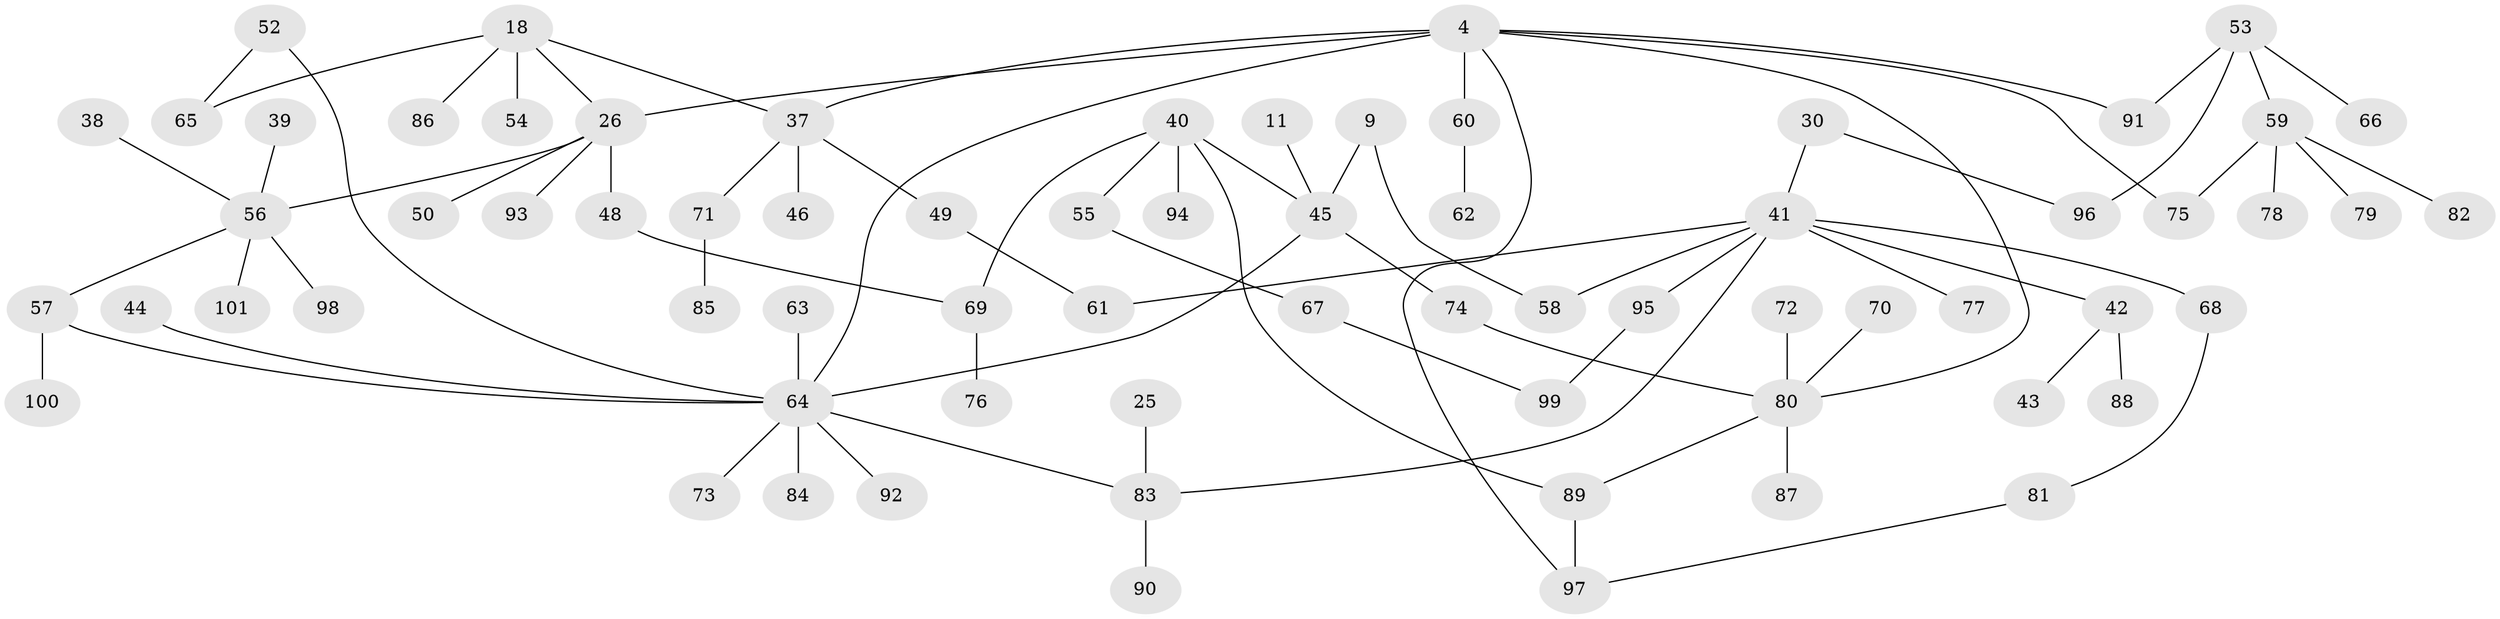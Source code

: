 // original degree distribution, {5: 0.04950495049504951, 7: 0.009900990099009901, 6: 0.039603960396039604, 2: 0.297029702970297, 4: 0.06930693069306931, 1: 0.37623762376237624, 3: 0.15841584158415842}
// Generated by graph-tools (version 1.1) at 2025/45/03/04/25 21:45:14]
// undirected, 70 vertices, 82 edges
graph export_dot {
graph [start="1"]
  node [color=gray90,style=filled];
  4 [super="+1"];
  9;
  11;
  18 [super="+16"];
  25;
  26 [super="+12"];
  30;
  37 [super="+7"];
  38;
  39;
  40 [super="+32"];
  41 [super="+28"];
  42;
  43;
  44;
  45 [super="+15+23+10"];
  46;
  48;
  49;
  50;
  52;
  53;
  54;
  55;
  56 [super="+22+33+35+21"];
  57 [super="+19"];
  58;
  59;
  60;
  61;
  62;
  63;
  64 [super="+2+8+6+20+29+51"];
  65;
  66;
  67;
  68;
  69;
  70;
  71;
  72;
  73;
  74 [super="+47"];
  75;
  76;
  77;
  78;
  79;
  80 [super="+27+31+36"];
  81;
  82;
  83 [super="+14"];
  84;
  85;
  86;
  87;
  88;
  89;
  90;
  91 [super="+24"];
  92;
  93;
  94;
  95;
  96;
  97;
  98;
  99;
  100;
  101;
  4 -- 26 [weight=2];
  4 -- 97;
  4 -- 37;
  4 -- 75;
  4 -- 60;
  4 -- 64;
  4 -- 91;
  4 -- 80;
  9 -- 58;
  9 -- 45;
  11 -- 45;
  18 -- 54;
  18 -- 65;
  18 -- 26;
  18 -- 37;
  18 -- 86;
  25 -- 83;
  26 -- 93;
  26 -- 48;
  26 -- 50;
  26 -- 56;
  30 -- 96;
  30 -- 41;
  37 -- 46 [weight=2];
  37 -- 49;
  37 -- 71;
  38 -- 56;
  39 -- 56;
  40 -- 89;
  40 -- 94;
  40 -- 69;
  40 -- 45;
  40 -- 55;
  41 -- 42;
  41 -- 58;
  41 -- 61;
  41 -- 68;
  41 -- 95;
  41 -- 83;
  41 -- 77;
  42 -- 43;
  42 -- 88;
  44 -- 64;
  45 -- 64;
  45 -- 74;
  48 -- 69;
  49 -- 61;
  52 -- 65;
  52 -- 64;
  53 -- 59;
  53 -- 66;
  53 -- 96;
  53 -- 91;
  55 -- 67;
  56 -- 57;
  56 -- 98;
  56 -- 101;
  57 -- 100;
  57 -- 64;
  59 -- 75;
  59 -- 78;
  59 -- 79;
  59 -- 82;
  60 -- 62;
  63 -- 64;
  64 -- 92;
  64 -- 84;
  64 -- 83;
  64 -- 73;
  67 -- 99;
  68 -- 81;
  69 -- 76;
  70 -- 80;
  71 -- 85;
  72 -- 80;
  74 -- 80;
  80 -- 89;
  80 -- 87;
  81 -- 97;
  83 -- 90;
  89 -- 97;
  95 -- 99;
}
